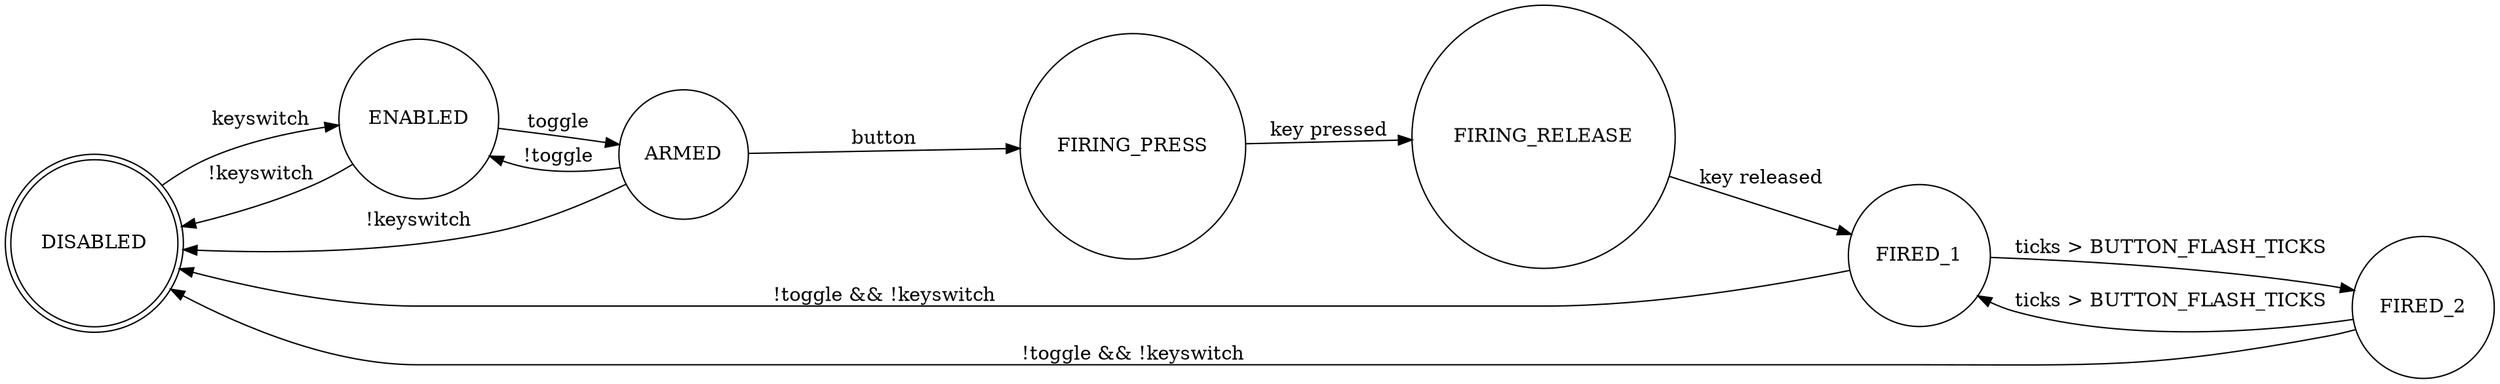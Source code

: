 digraph state_machine {
    rankdir=LR;
    node [shape = doublecircle]; DISABLED;
    node [shape = circle];
    DISABLED -> ENABLED [ label = "keyswitch" ];
    ENABLED -> DISABLED [ label = "!keyswitch" ];
    ENABLED -> ARMED [label = "toggle" ];
    ARMED -> ENABLED [ label = "!toggle" ];
    ARMED -> DISABLED [ label = "!keyswitch" ];
    ARMED -> FIRING_PRESS [ label = "button" ];
    FIRING_PRESS -> FIRING_RELEASE [ label = "key pressed" ];
    FIRING_RELEASE -> FIRED_1 [ label = "key released" ];
    FIRED_1 -> FIRED_2 [ label = "ticks > BUTTON_FLASH_TICKS" ];
    FIRED_1 -> DISABLED [ label = "!toggle && !keyswitch" ];
    FIRED_2 -> FIRED_1 [ label = "ticks > BUTTON_FLASH_TICKS" ];
    FIRED_2 -> DISABLED [ label = "!toggle && !keyswitch" ];
}